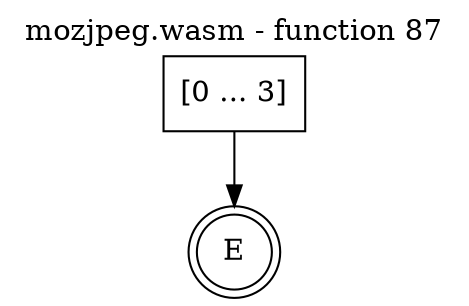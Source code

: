 digraph finite_state_machine {
    label = "mozjpeg.wasm - function 87"
    labelloc =  t
    labelfontsize = 16
    labelfontcolor = black
    labelfontname = "Helvetica"
    node [shape = doublecircle]; E ;
    node [shape = box];
    node [shape=box, color=black, style=solid] 0[label="[0 ... 3]"]
    0 -> E;
}
